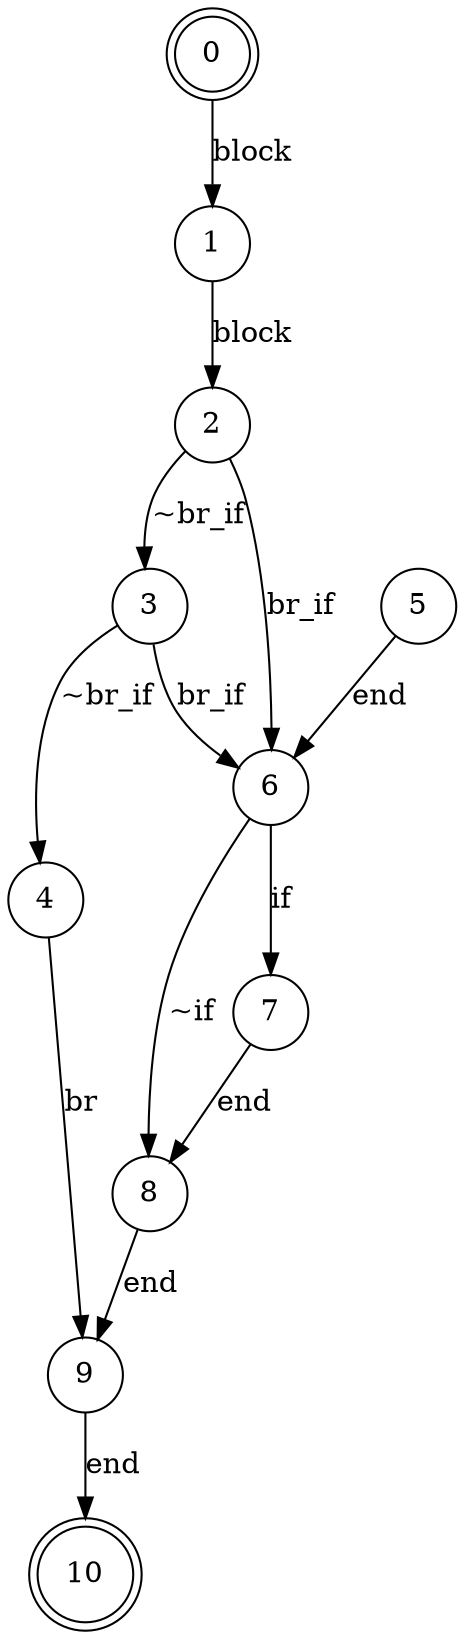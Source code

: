 digraph finite_state_machine {
    node [shape = doublecircle]; 0 10;
    node [shape = circle];
    0 -> 1[label = "block"];
    1 -> 2[label = "block"];
    2 -> 3[label = "~br_if"];
    2 -> 6[label = "br_if"];
    3 -> 4[label = "~br_if"];
    3 -> 6[label = "br_if"];
    4 -> 9[label = "br"];
    5 -> 6[label = "end"];
    6 -> 7[label = "if"];
    6 -> 8[label = "~if"];
    7 -> 8[label = "end"];
    8 -> 9[label = "end"];
    9 -> 10[label = "end"];
}
